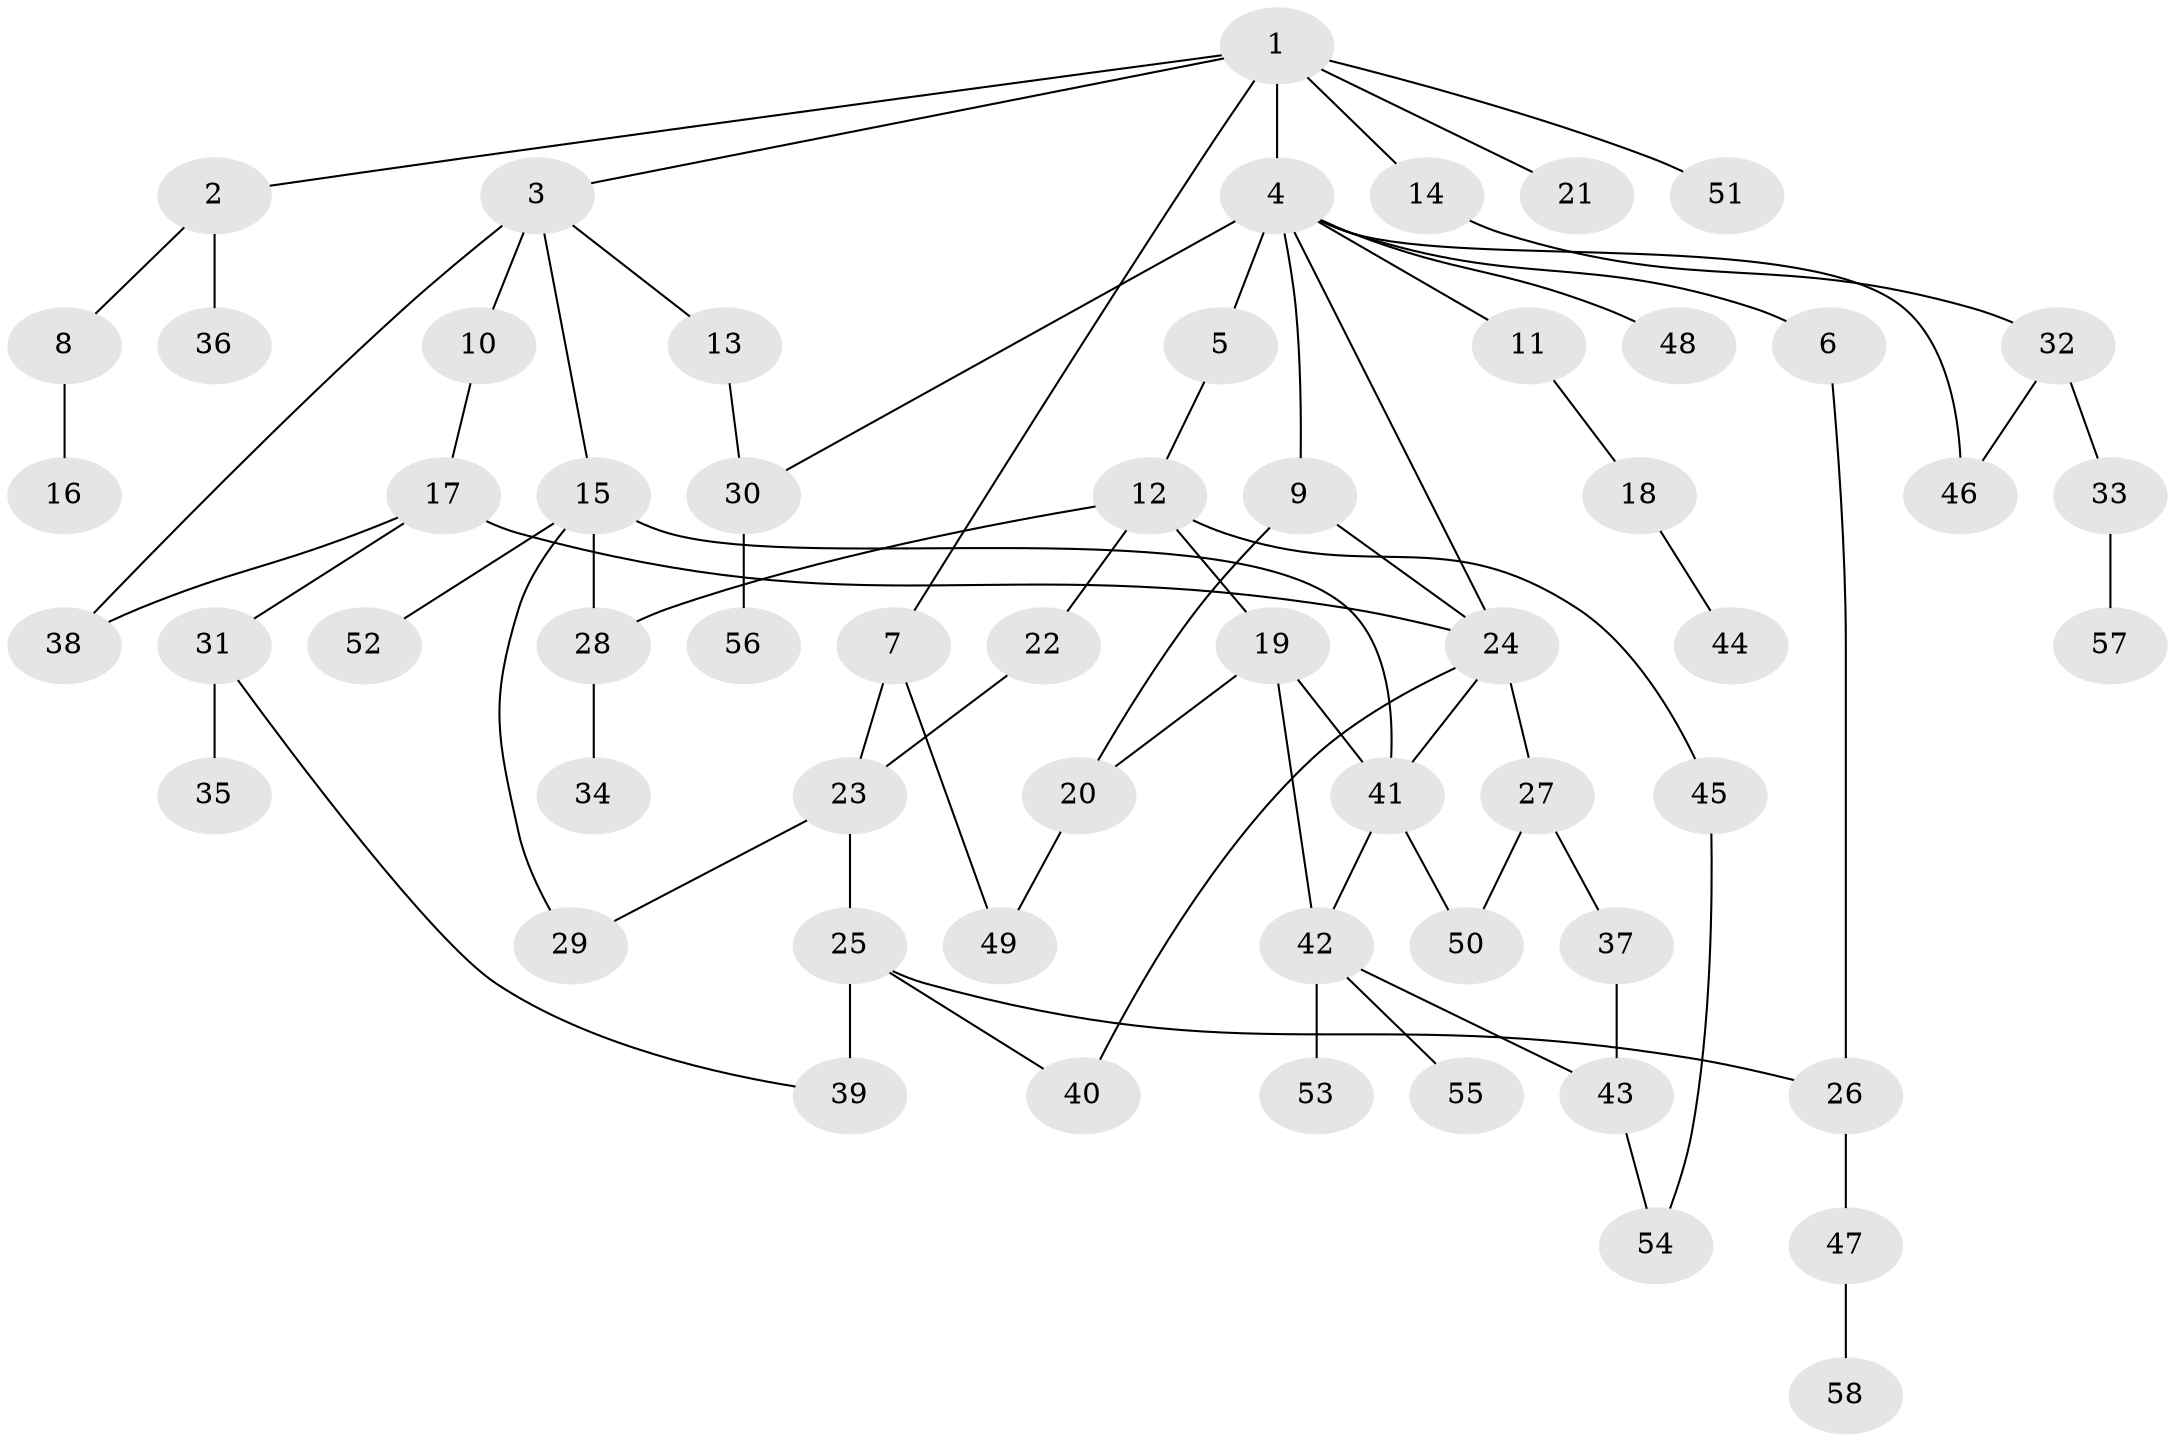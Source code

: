 // original degree distribution, {8: 0.008771929824561403, 3: 0.21929824561403508, 5: 0.03508771929824561, 7: 0.008771929824561403, 6: 0.017543859649122806, 2: 0.2631578947368421, 4: 0.09649122807017543, 1: 0.3508771929824561}
// Generated by graph-tools (version 1.1) at 2025/34/03/09/25 02:34:21]
// undirected, 58 vertices, 76 edges
graph export_dot {
graph [start="1"]
  node [color=gray90,style=filled];
  1;
  2;
  3;
  4;
  5;
  6;
  7;
  8;
  9;
  10;
  11;
  12;
  13;
  14;
  15;
  16;
  17;
  18;
  19;
  20;
  21;
  22;
  23;
  24;
  25;
  26;
  27;
  28;
  29;
  30;
  31;
  32;
  33;
  34;
  35;
  36;
  37;
  38;
  39;
  40;
  41;
  42;
  43;
  44;
  45;
  46;
  47;
  48;
  49;
  50;
  51;
  52;
  53;
  54;
  55;
  56;
  57;
  58;
  1 -- 2 [weight=1.0];
  1 -- 3 [weight=1.0];
  1 -- 4 [weight=1.0];
  1 -- 7 [weight=1.0];
  1 -- 14 [weight=1.0];
  1 -- 21 [weight=1.0];
  1 -- 51 [weight=1.0];
  2 -- 8 [weight=1.0];
  2 -- 36 [weight=2.0];
  3 -- 10 [weight=2.0];
  3 -- 13 [weight=1.0];
  3 -- 15 [weight=1.0];
  3 -- 38 [weight=1.0];
  4 -- 5 [weight=4.0];
  4 -- 6 [weight=2.0];
  4 -- 9 [weight=1.0];
  4 -- 11 [weight=1.0];
  4 -- 24 [weight=1.0];
  4 -- 30 [weight=1.0];
  4 -- 46 [weight=1.0];
  4 -- 48 [weight=1.0];
  5 -- 12 [weight=1.0];
  6 -- 26 [weight=1.0];
  7 -- 23 [weight=1.0];
  7 -- 49 [weight=2.0];
  8 -- 16 [weight=1.0];
  9 -- 20 [weight=1.0];
  9 -- 24 [weight=1.0];
  10 -- 17 [weight=1.0];
  11 -- 18 [weight=1.0];
  12 -- 19 [weight=1.0];
  12 -- 22 [weight=1.0];
  12 -- 28 [weight=1.0];
  12 -- 45 [weight=1.0];
  13 -- 30 [weight=1.0];
  14 -- 32 [weight=1.0];
  15 -- 28 [weight=1.0];
  15 -- 29 [weight=1.0];
  15 -- 41 [weight=1.0];
  15 -- 52 [weight=1.0];
  17 -- 24 [weight=1.0];
  17 -- 31 [weight=1.0];
  17 -- 38 [weight=1.0];
  18 -- 44 [weight=1.0];
  19 -- 20 [weight=1.0];
  19 -- 41 [weight=1.0];
  19 -- 42 [weight=1.0];
  20 -- 49 [weight=1.0];
  22 -- 23 [weight=1.0];
  23 -- 25 [weight=1.0];
  23 -- 29 [weight=1.0];
  24 -- 27 [weight=1.0];
  24 -- 40 [weight=1.0];
  24 -- 41 [weight=1.0];
  25 -- 26 [weight=1.0];
  25 -- 39 [weight=2.0];
  25 -- 40 [weight=1.0];
  26 -- 47 [weight=1.0];
  27 -- 37 [weight=1.0];
  27 -- 50 [weight=1.0];
  28 -- 34 [weight=3.0];
  30 -- 56 [weight=1.0];
  31 -- 35 [weight=1.0];
  31 -- 39 [weight=1.0];
  32 -- 33 [weight=1.0];
  32 -- 46 [weight=1.0];
  33 -- 57 [weight=1.0];
  37 -- 43 [weight=1.0];
  41 -- 42 [weight=1.0];
  41 -- 50 [weight=1.0];
  42 -- 43 [weight=1.0];
  42 -- 53 [weight=2.0];
  42 -- 55 [weight=1.0];
  43 -- 54 [weight=1.0];
  45 -- 54 [weight=1.0];
  47 -- 58 [weight=1.0];
}
